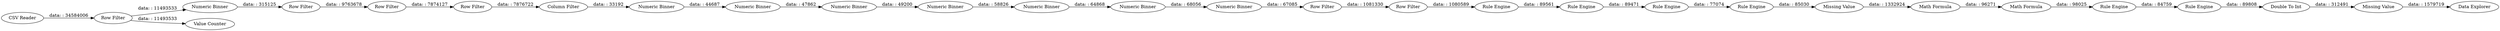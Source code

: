 digraph {
	"1271758484861034947_36" [label="Numeric Binner"]
	"1271758484861034947_8" [label="Row Filter"]
	"1271758484861034947_14" [label="Numeric Binner"]
	"1271758484861034947_19" [label="Rule Engine"]
	"1271758484861034947_22" [label="CSV Reader"]
	"1271758484861034947_31" [label="Numeric Binner"]
	"1271758484861034947_29" [label="Numeric Binner"]
	"1271758484861034947_26" [label="Double To Int"]
	"1271758484861034947_20" [label="Rule Engine"]
	"1271758484861034947_30" [label="Numeric Binner"]
	"1271758484861034947_23" [label="Numeric Binner"]
	"1271758484861034947_9" [label="Numeric Binner"]
	"1271758484861034947_21" [label="Math Formula"]
	"1271758484861034947_27" [label="Numeric Binner"]
	"1271758484861034947_18" [label="Rule Engine"]
	"1271758484861034947_37" [label="Row Filter"]
	"1271758484861034947_10" [label="Value Counter"]
	"1271758484861034947_38" [label="Row Filter"]
	"1271758484861034947_15" [label="Rule Engine"]
	"1271758484861034947_13" [label="Row Filter"]
	"1271758484861034947_24" [label="Rule Engine"]
	"1271758484861034947_11" [label="Row Filter"]
	"1271758484861034947_28" [label="Data Explorer"]
	"1271758484861034947_17" [label="Math Formula"]
	"1271758484861034947_16" [label="Missing Value"]
	"1271758484861034947_25" [label="Missing Value"]
	"1271758484861034947_12" [label="Column Filter"]
	"1271758484861034947_35" [label="Row Filter"]
	"1271758484861034947_33" [label="Rule Engine"]
	"1271758484861034947_13" -> "1271758484861034947_35" [label="data: : 7874127"]
	"1271758484861034947_8" -> "1271758484861034947_10" [label="data: : 11493533"]
	"1271758484861034947_29" -> "1271758484861034947_14" [label="data: : 64868"]
	"1271758484861034947_14" -> "1271758484861034947_36" [label="data: : 68056"]
	"1271758484861034947_9" -> "1271758484861034947_11" [label="data: : 315125"]
	"1271758484861034947_37" -> "1271758484861034947_38" [label="data: : 1081330"]
	"1271758484861034947_21" -> "1271758484861034947_24" [label="data: : 98025"]
	"1271758484861034947_24" -> "1271758484861034947_33" [label="data: : 84759"]
	"1271758484861034947_36" -> "1271758484861034947_37" [label="data: : 67085"]
	"1271758484861034947_23" -> "1271758484861034947_30" [label="data: : 44687"]
	"1271758484861034947_19" -> "1271758484861034947_20" [label="data: : 77074"]
	"1271758484861034947_25" -> "1271758484861034947_28" [label="data: : 1579719"]
	"1271758484861034947_27" -> "1271758484861034947_31" [label="data: : 49200"]
	"1271758484861034947_33" -> "1271758484861034947_26" [label="data: : 89808"]
	"1271758484861034947_31" -> "1271758484861034947_29" [label="data: : 58826"]
	"1271758484861034947_35" -> "1271758484861034947_12" [label="data: : 7876722"]
	"1271758484861034947_20" -> "1271758484861034947_16" [label="data: : 85030"]
	"1271758484861034947_38" -> "1271758484861034947_15" [label="data: : 1080589"]
	"1271758484861034947_8" -> "1271758484861034947_9" [label="data: : 11493533"]
	"1271758484861034947_12" -> "1271758484861034947_23" [label="data: : 33192"]
	"1271758484861034947_17" -> "1271758484861034947_21" [label="data: : 96271"]
	"1271758484861034947_22" -> "1271758484861034947_8" [label="data: : 34584006"]
	"1271758484861034947_18" -> "1271758484861034947_19" [label="data: : 89471"]
	"1271758484861034947_30" -> "1271758484861034947_27" [label="data: : 47862"]
	"1271758484861034947_26" -> "1271758484861034947_25" [label="data: : 312491"]
	"1271758484861034947_16" -> "1271758484861034947_17" [label="data: : 1332924"]
	"1271758484861034947_15" -> "1271758484861034947_18" [label="data: : 89561"]
	"1271758484861034947_11" -> "1271758484861034947_13" [label="data: : 9763678"]
	rankdir=LR
}
